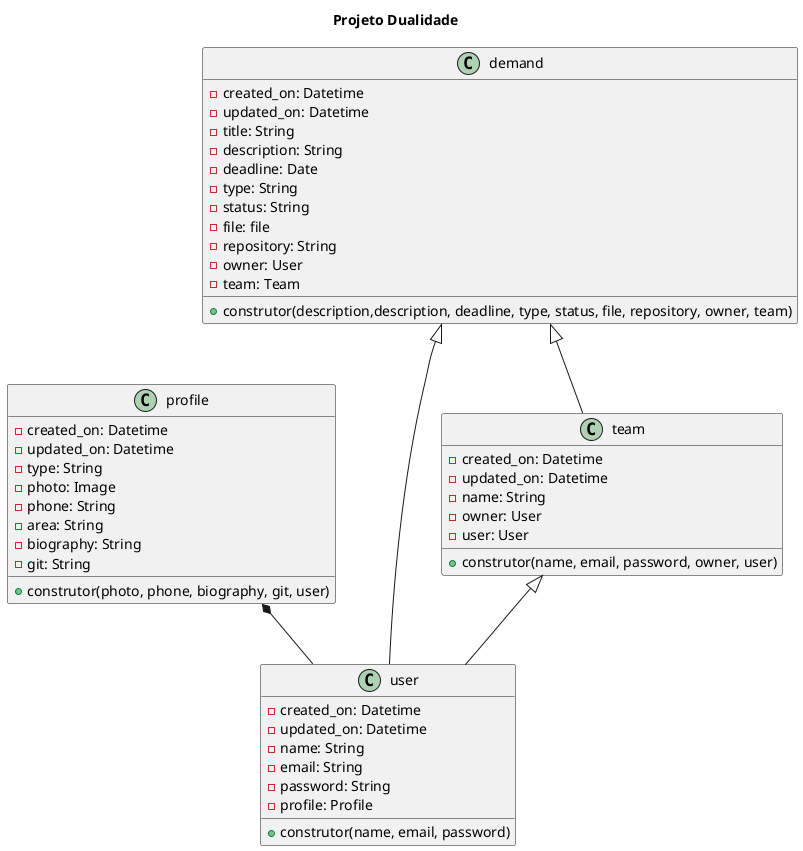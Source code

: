 @startuml Projeto Dualidade

title Projeto Dualidade

class profile{
    - created_on: Datetime
    - updated_on: Datetime
    - type: String
    - photo: Image
    - phone: String
    - area: String
    - biography: String
    - git: String
    + construtor(photo, phone, biography, git, user)
}

class user{
    - created_on: Datetime
    - updated_on: Datetime
    - name: String 
    - email: String
    - password: String
    - profile: Profile
    + construtor(name, email, password)
}

class team{
    - created_on: Datetime
    - updated_on: Datetime
    - name: String
    - owner: User
    - user: User
    + construtor(name, email, password, owner, user)
}

class demand{
    - created_on: Datetime
    - updated_on: Datetime
    - title: String
    - description: String
    - deadline: Date
    - type: String
    - status: String
    - file: file
    - repository: String
    - owner: User
    - team: Team
    + construtor(description,description, deadline, type, status, file, repository, owner, team)
}

demand <|-- team
demand <|-- user
team <|-- user
profile *-- user

@enduml